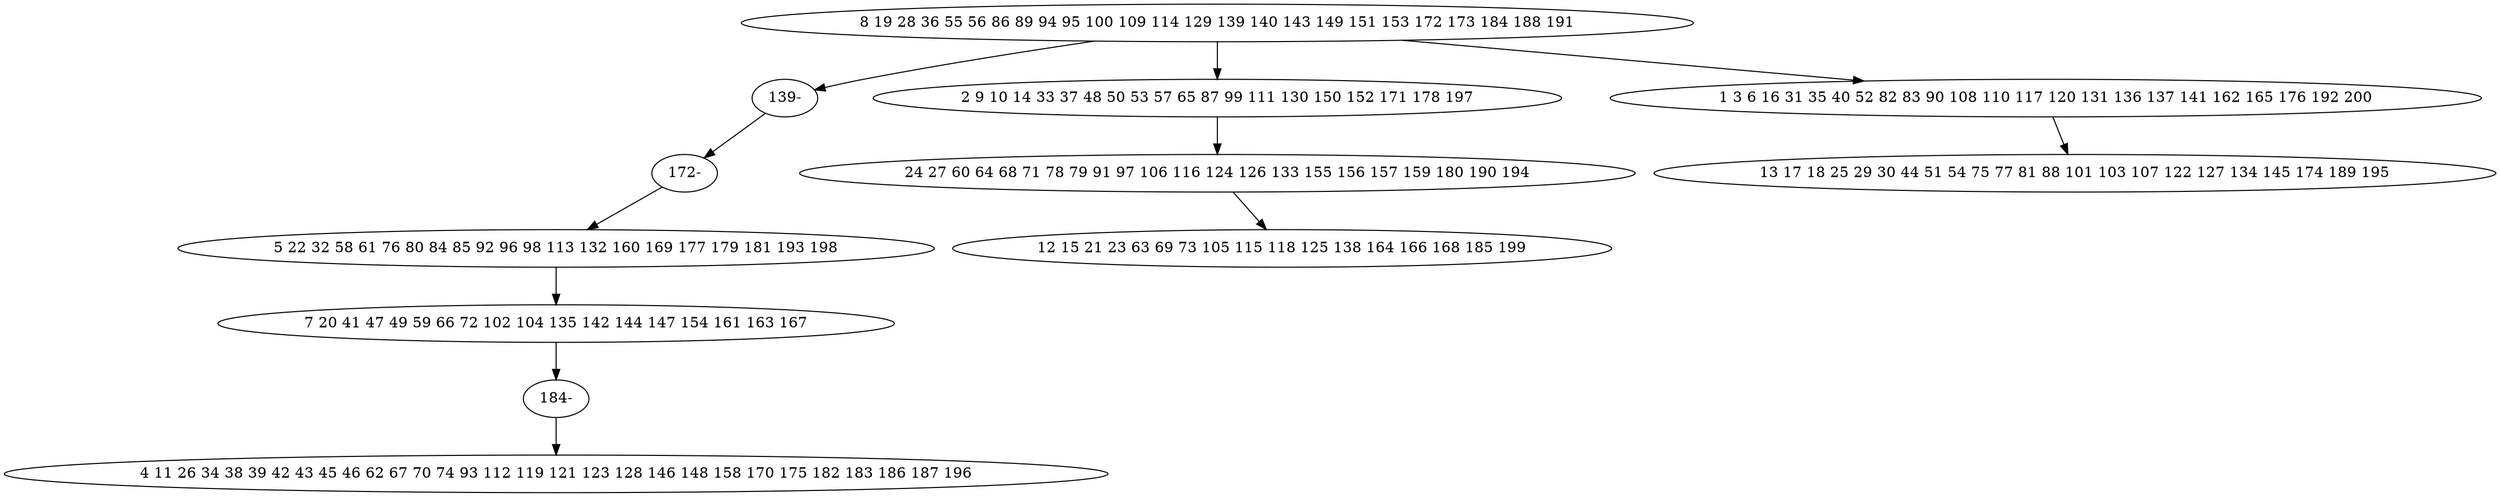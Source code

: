 digraph true_tree {
	"0" -> "9"
	"0" -> "2"
	"1" -> "3"
	"0" -> "4"
	"2" -> "5"
	"3" -> "11"
	"5" -> "7"
	"4" -> "8"
	"9" -> "10"
	"10" -> "1"
	"11" -> "6"
	"0" [label="8 19 28 36 55 56 86 89 94 95 100 109 114 129 139 140 143 149 151 153 172 173 184 188 191"];
	"1" [label="5 22 32 58 61 76 80 84 85 92 96 98 113 132 160 169 177 179 181 193 198"];
	"2" [label="2 9 10 14 33 37 48 50 53 57 65 87 99 111 130 150 152 171 178 197"];
	"3" [label="7 20 41 47 49 59 66 72 102 104 135 142 144 147 154 161 163 167"];
	"4" [label="1 3 6 16 31 35 40 52 82 83 90 108 110 117 120 131 136 137 141 162 165 176 192 200"];
	"5" [label="24 27 60 64 68 71 78 79 91 97 106 116 124 126 133 155 156 157 159 180 190 194"];
	"6" [label="4 11 26 34 38 39 42 43 45 46 62 67 70 74 93 112 119 121 123 128 146 148 158 170 175 182 183 186 187 196"];
	"7" [label="12 15 21 23 63 69 73 105 115 118 125 138 164 166 168 185 199"];
	"8" [label="13 17 18 25 29 30 44 51 54 75 77 81 88 101 103 107 122 127 134 145 174 189 195"];
	"9" [label="139-"];
	"10" [label="172-"];
	"11" [label="184-"];
}
